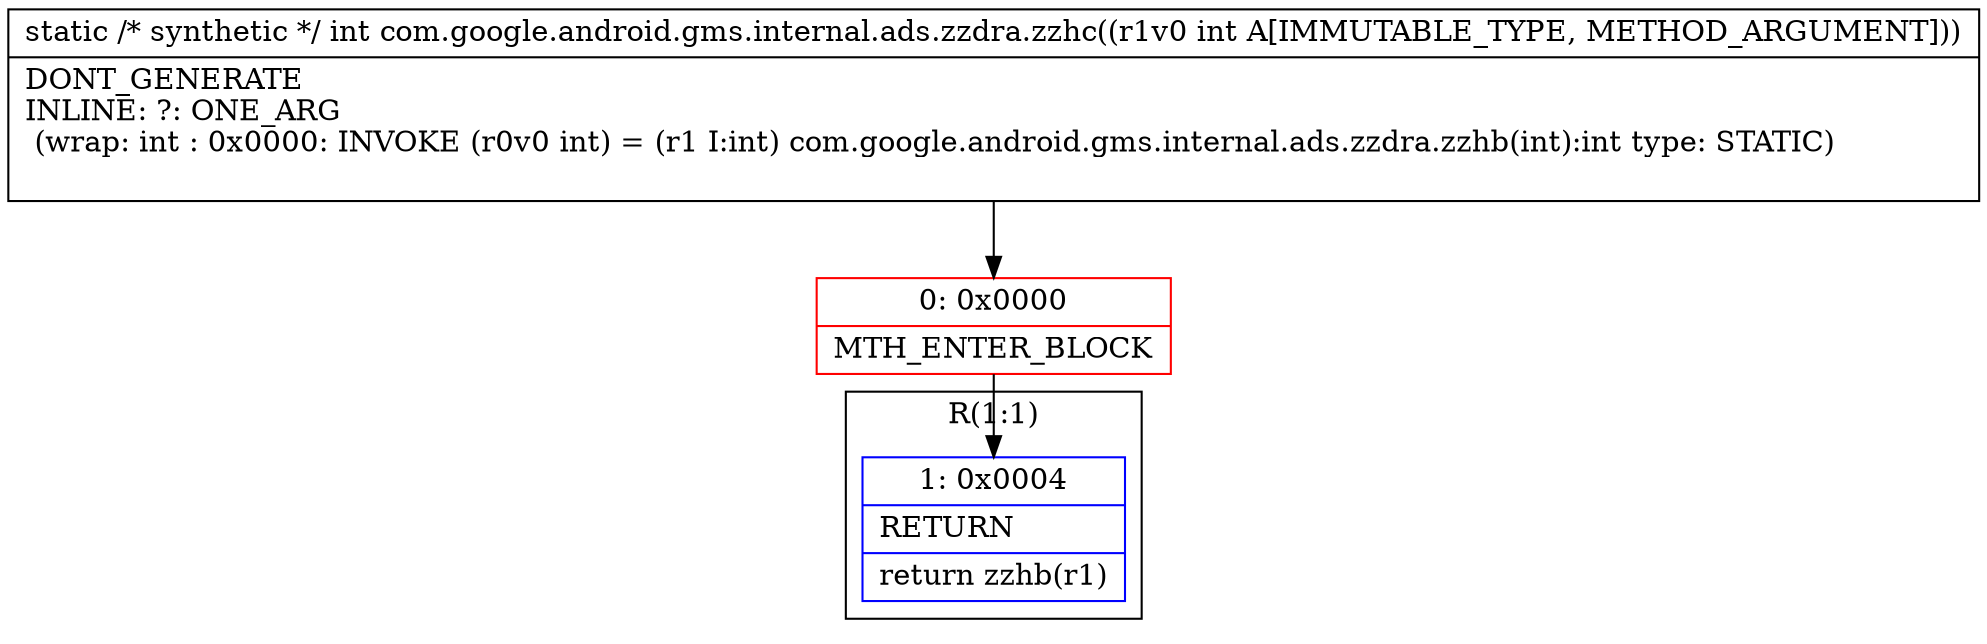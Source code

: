 digraph "CFG forcom.google.android.gms.internal.ads.zzdra.zzhc(I)I" {
subgraph cluster_Region_1390886843 {
label = "R(1:1)";
node [shape=record,color=blue];
Node_1 [shape=record,label="{1\:\ 0x0004|RETURN\l|return zzhb(r1)\l}"];
}
Node_0 [shape=record,color=red,label="{0\:\ 0x0000|MTH_ENTER_BLOCK\l}"];
MethodNode[shape=record,label="{static \/* synthetic *\/ int com.google.android.gms.internal.ads.zzdra.zzhc((r1v0 int A[IMMUTABLE_TYPE, METHOD_ARGUMENT]))  | DONT_GENERATE\lINLINE: ?: ONE_ARG  \l  (wrap: int : 0x0000: INVOKE  (r0v0 int) = (r1 I:int) com.google.android.gms.internal.ads.zzdra.zzhb(int):int type: STATIC)\l\l}"];
MethodNode -> Node_0;
Node_0 -> Node_1;
}


